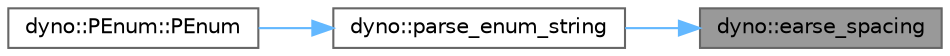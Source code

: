 digraph "dyno::earse_spacing"
{
 // LATEX_PDF_SIZE
  bgcolor="transparent";
  edge [fontname=Helvetica,fontsize=10,labelfontname=Helvetica,labelfontsize=10];
  node [fontname=Helvetica,fontsize=10,shape=box,height=0.2,width=0.4];
  rankdir="RL";
  Node1 [id="Node000001",label="dyno::earse_spacing",height=0.2,width=0.4,color="gray40", fillcolor="grey60", style="filled", fontcolor="black",tooltip=" "];
  Node1 -> Node2 [id="edge1_Node000001_Node000002",dir="back",color="steelblue1",style="solid",tooltip=" "];
  Node2 [id="Node000002",label="dyno::parse_enum_string",height=0.2,width=0.4,color="grey40", fillcolor="white", style="filled",URL="$namespacedyno.html#a0391d3883a0ec41ee15da2415773ba11",tooltip=" "];
  Node2 -> Node3 [id="edge2_Node000002_Node000003",dir="back",color="steelblue1",style="solid",tooltip=" "];
  Node3 [id="Node000003",label="dyno::PEnum::PEnum",height=0.2,width=0.4,color="grey40", fillcolor="white", style="filled",URL="$classdyno_1_1_p_enum.html#a51de9a15866f3a134e15b5aeece4d308",tooltip=" "];
}
